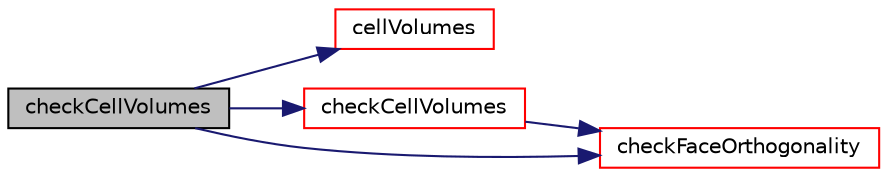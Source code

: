 digraph "checkCellVolumes"
{
  bgcolor="transparent";
  edge [fontname="Helvetica",fontsize="10",labelfontname="Helvetica",labelfontsize="10"];
  node [fontname="Helvetica",fontsize="10",shape=record];
  rankdir="LR";
  Node1 [label="checkCellVolumes",height=0.2,width=0.4,color="black", fillcolor="grey75", style="filled", fontcolor="black"];
  Node1 -> Node2 [color="midnightblue",fontsize="10",style="solid",fontname="Helvetica"];
  Node2 [label="cellVolumes",height=0.2,width=0.4,color="red",URL="$a02020.html#a621f5b7ca5ac8ff001bcdbeefaad7f7a"];
  Node1 -> Node3 [color="midnightblue",fontsize="10",style="solid",fontname="Helvetica"];
  Node3 [label="checkCellVolumes",height=0.2,width=0.4,color="red",URL="$a02020.html#a6da7e27df1cc7080e880ad5a7d5c4d17",tooltip="Check for negative cell volumes. "];
  Node3 -> Node4 [color="midnightblue",fontsize="10",style="solid",fontname="Helvetica"];
  Node4 [label="checkFaceOrthogonality",height=0.2,width=0.4,color="red",URL="$a02020.html#a53c93950456aabcf95d28e5892635876",tooltip="Check for non-orthogonality. "];
  Node1 -> Node4 [color="midnightblue",fontsize="10",style="solid",fontname="Helvetica"];
}
